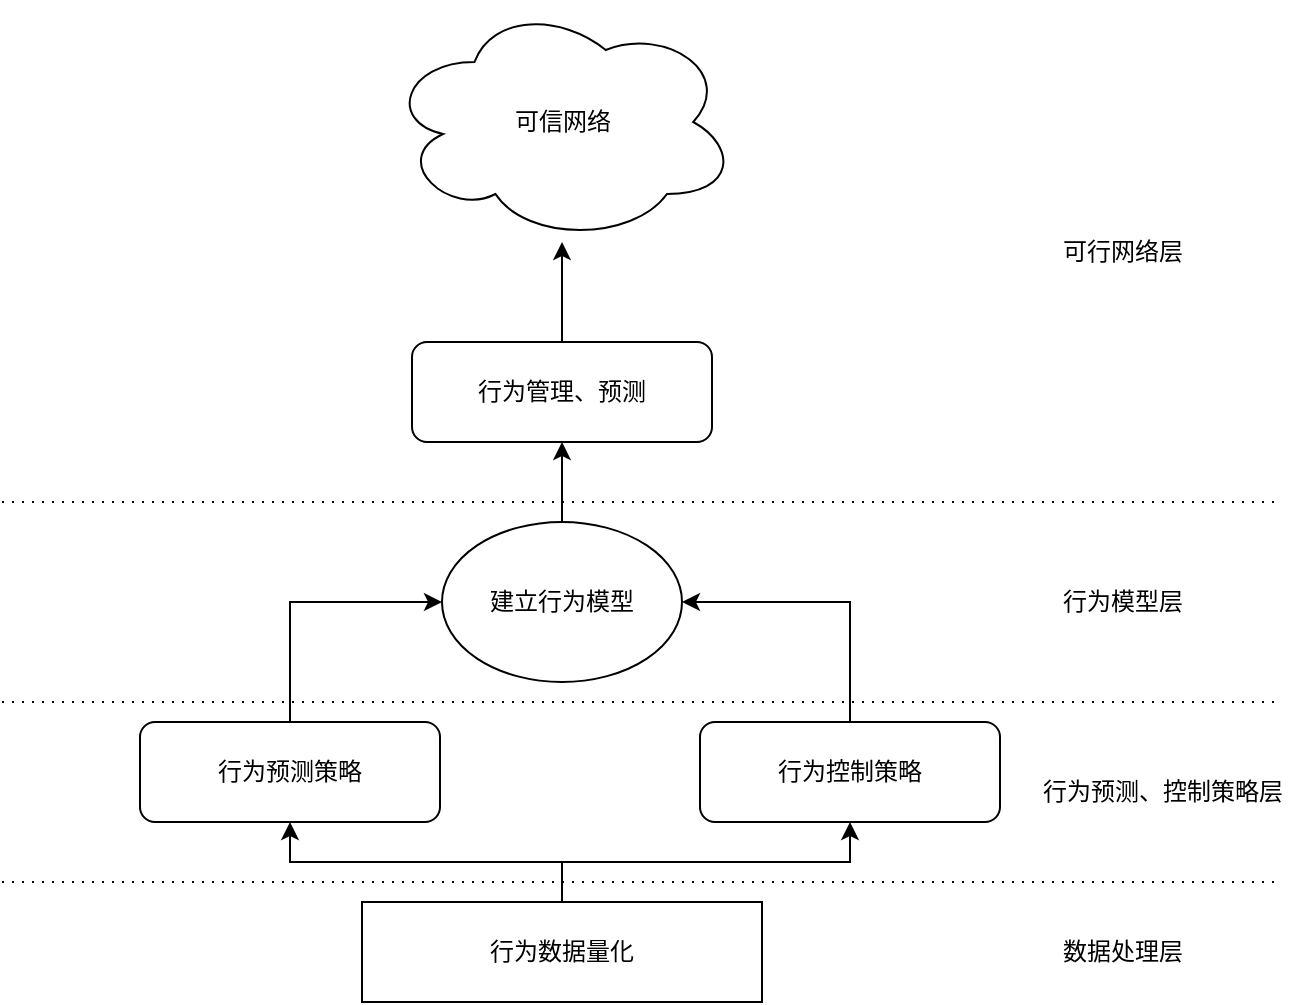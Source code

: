 <mxfile version="24.0.7" type="github">
  <diagram name="第 1 页" id="pvdFyA34GCLMApx1Tsxj">
    <mxGraphModel dx="1136" dy="578" grid="1" gridSize="10" guides="1" tooltips="1" connect="1" arrows="1" fold="1" page="1" pageScale="1" pageWidth="827" pageHeight="1169" math="0" shadow="0">
      <root>
        <mxCell id="0" />
        <mxCell id="1" parent="0" />
        <mxCell id="SDb9DSxGQdFg1mhiOhyy-10" style="edgeStyle=orthogonalEdgeStyle;rounded=0;orthogonalLoop=1;jettySize=auto;html=1;exitX=0.5;exitY=0;exitDx=0;exitDy=0;entryX=0.5;entryY=1;entryDx=0;entryDy=0;" edge="1" parent="1" source="SDb9DSxGQdFg1mhiOhyy-1" target="SDb9DSxGQdFg1mhiOhyy-3">
          <mxGeometry relative="1" as="geometry" />
        </mxCell>
        <mxCell id="SDb9DSxGQdFg1mhiOhyy-11" style="edgeStyle=orthogonalEdgeStyle;rounded=0;orthogonalLoop=1;jettySize=auto;html=1;entryX=0.5;entryY=1;entryDx=0;entryDy=0;" edge="1" parent="1" source="SDb9DSxGQdFg1mhiOhyy-1" target="SDb9DSxGQdFg1mhiOhyy-4">
          <mxGeometry relative="1" as="geometry" />
        </mxCell>
        <mxCell id="SDb9DSxGQdFg1mhiOhyy-1" value="行为数据量化" style="rounded=0;whiteSpace=wrap;html=1;" vertex="1" parent="1">
          <mxGeometry x="310" y="470" width="200" height="50" as="geometry" />
        </mxCell>
        <mxCell id="SDb9DSxGQdFg1mhiOhyy-2" value="数据处理层" style="text;html=1;align=center;verticalAlign=middle;resizable=0;points=[];autosize=1;strokeColor=none;fillColor=none;" vertex="1" parent="1">
          <mxGeometry x="650" y="480" width="80" height="30" as="geometry" />
        </mxCell>
        <mxCell id="SDb9DSxGQdFg1mhiOhyy-13" style="edgeStyle=orthogonalEdgeStyle;rounded=0;orthogonalLoop=1;jettySize=auto;html=1;exitX=0.5;exitY=0;exitDx=0;exitDy=0;entryX=0;entryY=0.5;entryDx=0;entryDy=0;" edge="1" parent="1" source="SDb9DSxGQdFg1mhiOhyy-3" target="SDb9DSxGQdFg1mhiOhyy-6">
          <mxGeometry relative="1" as="geometry" />
        </mxCell>
        <mxCell id="SDb9DSxGQdFg1mhiOhyy-3" value="行为预测策略" style="rounded=1;whiteSpace=wrap;html=1;" vertex="1" parent="1">
          <mxGeometry x="199" y="380" width="150" height="50" as="geometry" />
        </mxCell>
        <mxCell id="SDb9DSxGQdFg1mhiOhyy-12" style="edgeStyle=orthogonalEdgeStyle;rounded=0;orthogonalLoop=1;jettySize=auto;html=1;exitX=0.5;exitY=0;exitDx=0;exitDy=0;entryX=1;entryY=0.5;entryDx=0;entryDy=0;" edge="1" parent="1" source="SDb9DSxGQdFg1mhiOhyy-4" target="SDb9DSxGQdFg1mhiOhyy-6">
          <mxGeometry relative="1" as="geometry" />
        </mxCell>
        <mxCell id="SDb9DSxGQdFg1mhiOhyy-4" value="行为控制策略" style="rounded=1;whiteSpace=wrap;html=1;" vertex="1" parent="1">
          <mxGeometry x="479" y="380" width="150" height="50" as="geometry" />
        </mxCell>
        <mxCell id="SDb9DSxGQdFg1mhiOhyy-14" value="" style="edgeStyle=orthogonalEdgeStyle;rounded=0;orthogonalLoop=1;jettySize=auto;html=1;" edge="1" parent="1" source="SDb9DSxGQdFg1mhiOhyy-6" target="SDb9DSxGQdFg1mhiOhyy-7">
          <mxGeometry relative="1" as="geometry" />
        </mxCell>
        <mxCell id="SDb9DSxGQdFg1mhiOhyy-6" value="建立行为模型" style="ellipse;whiteSpace=wrap;html=1;" vertex="1" parent="1">
          <mxGeometry x="350" y="280" width="120" height="80" as="geometry" />
        </mxCell>
        <mxCell id="SDb9DSxGQdFg1mhiOhyy-15" value="" style="edgeStyle=orthogonalEdgeStyle;rounded=0;orthogonalLoop=1;jettySize=auto;html=1;" edge="1" parent="1" source="SDb9DSxGQdFg1mhiOhyy-7" target="SDb9DSxGQdFg1mhiOhyy-9">
          <mxGeometry relative="1" as="geometry" />
        </mxCell>
        <mxCell id="SDb9DSxGQdFg1mhiOhyy-7" value="行为管理、预测" style="rounded=1;whiteSpace=wrap;html=1;" vertex="1" parent="1">
          <mxGeometry x="335" y="190" width="150" height="50" as="geometry" />
        </mxCell>
        <mxCell id="SDb9DSxGQdFg1mhiOhyy-9" value="可信网络" style="ellipse;shape=cloud;whiteSpace=wrap;html=1;" vertex="1" parent="1">
          <mxGeometry x="322.5" y="20" width="175" height="120" as="geometry" />
        </mxCell>
        <mxCell id="SDb9DSxGQdFg1mhiOhyy-16" value="" style="endArrow=none;dashed=1;html=1;strokeWidth=1;rounded=0;dashPattern=1 4;" edge="1" parent="1">
          <mxGeometry width="50" height="50" relative="1" as="geometry">
            <mxPoint x="130" y="460" as="sourcePoint" />
            <mxPoint x="770" y="460" as="targetPoint" />
          </mxGeometry>
        </mxCell>
        <mxCell id="SDb9DSxGQdFg1mhiOhyy-17" value="" style="endArrow=none;dashed=1;html=1;strokeWidth=1;rounded=0;dashPattern=1 4;" edge="1" parent="1">
          <mxGeometry width="50" height="50" relative="1" as="geometry">
            <mxPoint x="130" y="370" as="sourcePoint" />
            <mxPoint x="770" y="370" as="targetPoint" />
          </mxGeometry>
        </mxCell>
        <mxCell id="SDb9DSxGQdFg1mhiOhyy-18" value="" style="endArrow=none;dashed=1;html=1;strokeWidth=1;rounded=0;dashPattern=1 4;" edge="1" parent="1">
          <mxGeometry width="50" height="50" relative="1" as="geometry">
            <mxPoint x="130" y="270" as="sourcePoint" />
            <mxPoint x="770" y="270" as="targetPoint" />
          </mxGeometry>
        </mxCell>
        <mxCell id="SDb9DSxGQdFg1mhiOhyy-20" value="行为预测、控制策略层" style="text;html=1;align=center;verticalAlign=middle;resizable=0;points=[];autosize=1;strokeColor=none;fillColor=none;" vertex="1" parent="1">
          <mxGeometry x="640" y="400" width="140" height="30" as="geometry" />
        </mxCell>
        <mxCell id="SDb9DSxGQdFg1mhiOhyy-21" value="行为模型层" style="text;html=1;align=center;verticalAlign=middle;resizable=0;points=[];autosize=1;strokeColor=none;fillColor=none;" vertex="1" parent="1">
          <mxGeometry x="650" y="305" width="80" height="30" as="geometry" />
        </mxCell>
        <mxCell id="SDb9DSxGQdFg1mhiOhyy-22" value="可行网络层" style="text;html=1;align=center;verticalAlign=middle;resizable=0;points=[];autosize=1;strokeColor=none;fillColor=none;" vertex="1" parent="1">
          <mxGeometry x="650" y="130" width="80" height="30" as="geometry" />
        </mxCell>
      </root>
    </mxGraphModel>
  </diagram>
</mxfile>

